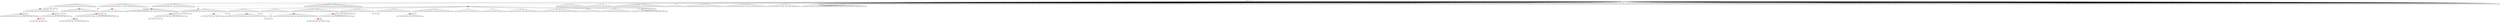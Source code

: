 digraph g {
	"64" -> "65";
	"65" [color=indianred1, style=filled, label="23"];
	"63" -> "64";
	"64" [label="39"];
	"62" -> "63";
	"63" [color=indianred1, style=filled, label="44"];
	"61" -> "62";
	"62" [label="23"];
	"55" -> "56";
	"56" [color=indianred1, style=filled, label="14"];
	"54" -> "55";
	"55" [label="29"];
	"53" -> "54";
	"54" [color=indianred1, style=filled, label="47"];
	"52" -> "53";
	"53" [label="14"];
	"52" -> "57";
	"57" [label="46"];
	"51" -> "52";
	"52" [color=indianred1, style=filled, label="11"];
	"50" -> "51";
	"51" [label="47"];
	"48" -> "49";
	"49" [color=indianred1, style=filled, label="30"];
	"47" -> "48";
	"48" [label="2"];
	"46" -> "47";
	"47" [color=indianred1, style=filled, label="18"];
	"45" -> "46";
	"46" [label="30"];
	"44" -> "45";
	"45" [color=indianred1, style=filled, label="21"];
	"43" -> "44";
	"44" [label="18"];
	"38" -> "39";
	"39" [color=indianred1, style=filled, label="43"];
	"37" -> "38";
	"38" [label="8"];
	"34" -> "35";
	"35" [label="33"];
	"33" -> "34";
	"34" [color=indianred1, style=filled, label="13"];
	"32" -> "33";
	"33" [label="12"];
	"32" -> "36";
	"36" [label="25"];
	"30" -> "31";
	"31" [color=indianred1, style=filled, label="48"];
	"29" -> "30";
	"30" [label="49"];
	"27" -> "28";
	"28" [color=indianred1, style=filled, label="50"];
	"26" -> "27";
	"27" [label="28"];
	"24" -> "25";
	"25" [label="10"];
	"22" -> "23";
	"23" [color=indianred1, style=filled, label="34"];
	"22" -> "24";
	"24" [label="6"];
	"21" -> "22";
	"22" [label="17"];
	"19" -> "20";
	"20" [color=indianred1, style=filled, label="36"];
	"18" -> "19";
	"19" [label="41"];
	"17" -> "18";
	"18" [color=indianred1, style=filled, label="20"];
	"16" -> "17";
	"17" [label="36"];
	"9" -> "10";
	"10" [label="5"];
	"6" -> "7";
	"7" [color=indianred1, style=filled, label="45"];
	"5" -> "6";
	"6" [label="35"];
	"3" -> "4";
	"4" [label="24"];
	"3" -> "5";
	"5" [label="45"];
	"3" -> "8";
	"8" [label="19"];
	"3" -> "9";
	"9" [label="26"];
	"3" -> "11";
	"11" [label="16"];
	"3" -> "12";
	"12" [label="40"];
	"3" -> "13";
	"13" [label="32"];
	"3" -> "14";
	"14" [label="38"];
	"3" -> "15";
	"15" [label="1"];
	"3" -> "16";
	"16" [label="20"];
	"3" -> "21";
	"21" [label="34"];
	"3" -> "26";
	"26" [label="50"];
	"3" -> "29";
	"29" [label="48"];
	"3" -> "32";
	"32" [label="13"];
	"1" -> "2";
	"2" [label="31"];
	"1" -> "3";
	"3" [color=indianred1, style=filled, label="22"];
	"0" -> "1";
	"1" [label="22"];
	"0" -> "37";
	"37" [label="43"];
	"0" -> "40";
	"40" [label="4"];
	"0" -> "41";
	"41" [label="3"];
	"0" -> "42";
	"42" [label="9"];
	"0" -> "43";
	"43" [label="21"];
	"0" -> "50";
	"50" [label="11"];
	"0" -> "58";
	"58" [label="27"];
	"0" -> "59";
	"59" [label="42"];
	"0" -> "60";
	"60" [label="15"];
	"0" -> "61";
	"61" [label="44"];
	"0" -> "66";
	"66" [label="7"];
	"0" -> "67";
	"67" [label="37"];
	"0" [label="germline"];
	"0" -> "cell1";
	"cell1" [shape=box];
	"0" -> "cell2";
	"cell2" [shape=box];
	"27" -> "cell3";
	"cell3" [shape=box];
	"20" -> "cell4";
	"cell4" [shape=box];
	"33" -> "cell5";
	"cell5" [shape=box];
	"0" -> "cell6";
	"cell6" [shape=box];
	"63" -> "cell7";
	"cell7" [shape=box];
	"0" -> "cell8";
	"cell8" [shape=box];
	"1" -> "cell9";
	"cell9" [shape=box];
	"66" -> "cell10";
	"cell10" [shape=box];
	"0" -> "cell11";
	"cell11" [shape=box];
	"0" -> "cell12";
	"cell12" [shape=box];
	"10" -> "cell13";
	"cell13" [shape=box];
	"0" -> "cell14";
	"cell14" [shape=box];
	"50" -> "cell15";
	"cell15" [shape=box];
	"0" -> "cell16";
	"cell16" [shape=box];
	"18" -> "cell17";
	"cell17" [shape=box];
	"0" -> "cell18";
	"cell18" [shape=box];
	"41" -> "cell19";
	"cell19" [shape=box];
	"39" -> "cell20";
	"cell20" [shape=box];
	"49" -> "cell21";
	"cell21" [shape=box];
	"0" -> "cell22";
	"cell22" [shape=box];
	"0" -> "cell23";
	"cell23" [shape=box];
	"0" -> "cell24";
	"cell24" [shape=box];
	"0" -> "cell25";
	"cell25" [shape=box];
	"0" -> "cell26";
	"cell26" [shape=box];
	"37" -> "cell27";
	"cell27" [shape=box];
	"55" -> "cell28";
	"cell28" [shape=box];
	"17" -> "cell29";
	"cell29" [shape=box];
	"0" -> "cell30";
	"cell30" [shape=box];
	"45" -> "cell31";
	"cell31" [shape=box];
	"54" -> "cell32";
	"cell32" [shape=box];
	"0" -> "cell33";
	"cell33" [shape=box];
	"28" -> "cell34";
	"cell34" [shape=box];
	"62" -> "cell35";
	"cell35" [shape=box];
	"43" -> "cell36";
	"cell36" [shape=box];
	"59" -> "cell37";
	"cell37" [shape=box];
	"23" -> "cell38";
	"cell38" [shape=box];
	"12" -> "cell39";
	"cell39" [shape=box];
	"0" -> "cell40";
	"cell40" [shape=box];
	"31" -> "cell41";
	"cell41" [shape=box];
	"29" -> "cell42";
	"cell42" [shape=box];
	"39" -> "cell43";
	"cell43" [shape=box];
	"0" -> "cell44";
	"cell44" [shape=box];
	"0" -> "cell45";
	"cell45" [shape=box];
	"0" -> "cell46";
	"cell46" [shape=box];
	"0" -> "cell47";
	"cell47" [shape=box];
	"66" -> "cell48";
	"cell48" [shape=box];
	"0" -> "cell49";
	"cell49" [shape=box];
	"11" -> "cell50";
	"cell50" [shape=box];
	"39" -> "cell51";
	"cell51" [shape=box];
	"10" -> "cell52";
	"cell52" [shape=box];
	"39" -> "cell53";
	"cell53" [shape=box];
	"0" -> "cell54";
	"cell54" [shape=box];
	"14" -> "cell55";
	"cell55" [shape=box];
	"15" -> "cell56";
	"cell56" [shape=box];
	"66" -> "cell57";
	"cell57" [shape=box];
	"0" -> "cell58";
	"cell58" [shape=box];
	"52" -> "cell59";
	"cell59" [shape=box];
	"0" -> "cell60";
	"cell60" [shape=box];
	"0" -> "cell61";
	"cell61" [shape=box];
	"65" -> "cell62";
	"cell62" [shape=box];
	"13" -> "cell63";
	"cell63" [shape=box];
	"40" -> "cell64";
	"cell64" [shape=box];
	"31" -> "cell65";
	"cell65" [shape=box];
	"0" -> "cell66";
	"cell66" [shape=box];
	"1" -> "cell67";
	"cell67" [shape=box];
	"0" -> "cell68";
	"cell68" [shape=box];
	"11" -> "cell69";
	"cell69" [shape=box];
	"52" -> "cell70";
	"cell70" [shape=box];
	"0" -> "cell71";
	"cell71" [shape=box];
	"29" -> "cell72";
	"cell72" [shape=box];
	"67" -> "cell73";
	"cell73" [shape=box];
	"0" -> "cell74";
	"cell74" [shape=box];
	"34" -> "cell75";
	"cell75" [shape=box];
	"0" -> "cell76";
	"cell76" [shape=box];
	"0" -> "cell77";
	"cell77" [shape=box];
	"0" -> "cell78";
	"cell78" [shape=box];
	"7" -> "cell79";
	"cell79" [shape=box];
	"0" -> "cell80";
	"cell80" [shape=box];
	"1" -> "cell81";
	"cell81" [shape=box];
	"16" -> "cell82";
	"cell82" [shape=box];
	"28" -> "cell83";
	"cell83" [shape=box];
	"0" -> "cell84";
	"cell84" [shape=box];
	"0" -> "cell85";
	"cell85" [shape=box];
	"65" -> "cell86";
	"cell86" [shape=box];
	"0" -> "cell87";
	"cell87" [shape=box];
	"12" -> "cell88";
	"cell88" [shape=box];
	"0" -> "cell89";
	"cell89" [shape=box];
	"0" -> "cell90";
	"cell90" [shape=box];
	"0" -> "cell91";
	"cell91" [shape=box];
	"0" -> "cell92";
	"cell92" [shape=box];
	"0" -> "cell93";
	"cell93" [shape=box];
	"0" -> "cell94";
	"cell94" [shape=box];
	"42" -> "cell95";
	"cell95" [shape=box];
	"0" -> "cell96";
	"cell96" [shape=box];
	"0" -> "cell97";
	"cell97" [shape=box];
	"15" -> "cell98";
	"cell98" [shape=box];
	"47" -> "cell99";
	"cell99" [shape=box];
	"10" -> "cell100";
	"cell100" [shape=box];
	"0" -> "cell101";
	"cell101" [shape=box];
	"9" -> "cell102";
	"cell102" [shape=box];
	"20" -> "cell103";
	"cell103" [shape=box];
	"39" -> "cell104";
	"cell104" [shape=box];
	"56" -> "cell105";
	"cell105" [shape=box];
	"13" -> "cell106";
	"cell106" [shape=box];
	"43" -> "cell107";
	"cell107" [shape=box];
	"21" -> "cell108";
	"cell108" [shape=box];
	"0" -> "cell109";
	"cell109" [shape=box];
	"0" -> "cell110";
	"cell110" [shape=box];
	"40" -> "cell111";
	"cell111" [shape=box];
	"42" -> "cell112";
	"cell112" [shape=box];
	"5" -> "cell113";
	"cell113" [shape=box];
	"15" -> "cell114";
	"cell114" [shape=box];
	"61" -> "cell115";
	"cell115" [shape=box];
	"60" -> "cell116";
	"cell116" [shape=box];
	"0" -> "cell117";
	"cell117" [shape=box];
	"0" -> "cell118";
	"cell118" [shape=box];
	"15" -> "cell119";
	"cell119" [shape=box];
	"0" -> "cell120";
	"cell120" [shape=box];
	"0" -> "cell121";
	"cell121" [shape=box];
	"0" -> "cell122";
	"cell122" [shape=box];
	"26" -> "cell123";
	"cell123" [shape=box];
	"66" -> "cell124";
	"cell124" [shape=box];
	"0" -> "cell125";
	"cell125" [shape=box];
	"0" -> "cell126";
	"cell126" [shape=box];
	"0" -> "cell127";
	"cell127" [shape=box];
	"41" -> "cell128";
	"cell128" [shape=box];
	"28" -> "cell129";
	"cell129" [shape=box];
	"0" -> "cell130";
	"cell130" [shape=box];
	"35" -> "cell131";
	"cell131" [shape=box];
	"0" -> "cell132";
	"cell132" [shape=box];
	"63" -> "cell133";
	"cell133" [shape=box];
	"0" -> "cell134";
	"cell134" [shape=box];
	"0" -> "cell135";
	"cell135" [shape=box];
	"42" -> "cell136";
	"cell136" [shape=box];
	"0" -> "cell137";
	"cell137" [shape=box];
	"0" -> "cell138";
	"cell138" [shape=box];
	"37" -> "cell139";
	"cell139" [shape=box];
	"28" -> "cell140";
	"cell140" [shape=box];
	"26" -> "cell141";
	"cell141" [shape=box];
	"21" -> "cell142";
	"cell142" [shape=box];
	"62" -> "cell143";
	"cell143" [shape=box];
	"6" -> "cell144";
	"cell144" [shape=box];
	"2" -> "cell145";
	"cell145" [shape=box];
	"0" -> "cell146";
	"cell146" [shape=box];
	"0" -> "cell147";
	"cell147" [shape=box];
	"41" -> "cell148";
	"cell148" [shape=box];
	"0" -> "cell149";
	"cell149" [shape=box];
	"14" -> "cell150";
	"cell150" [shape=box];
	"0" -> "cell151";
	"cell151" [shape=box];
	"44" -> "cell152";
	"cell152" [shape=box];
	"0" -> "cell153";
	"cell153" [shape=box];
	"0" -> "cell154";
	"cell154" [shape=box];
	"0" -> "cell155";
	"cell155" [shape=box];
	"67" -> "cell156";
	"cell156" [shape=box];
	"0" -> "cell157";
	"cell157" [shape=box];
	"17" -> "cell158";
	"cell158" [shape=box];
	"0" -> "cell159";
	"cell159" [shape=box];
	"0" -> "cell160";
	"cell160" [shape=box];
	"67" -> "cell161";
	"cell161" [shape=box];
	"0" -> "cell162";
	"cell162" [shape=box];
	"0" -> "cell163";
	"cell163" [shape=box];
	"23" -> "cell164";
	"cell164" [shape=box];
	"50" -> "cell165";
	"cell165" [shape=box];
	"0" -> "cell166";
	"cell166" [shape=box];
	"0" -> "cell167";
	"cell167" [shape=box];
	"0" -> "cell168";
	"cell168" [shape=box];
	"36" -> "cell169";
	"cell169" [shape=box];
	"0" -> "cell170";
	"cell170" [shape=box];
	"0" -> "cell171";
	"cell171" [shape=box];
	"0" -> "cell172";
	"cell172" [shape=box];
	"43" -> "cell173";
	"cell173" [shape=box];
	"0" -> "cell174";
	"cell174" [shape=box];
	"0" -> "cell175";
	"cell175" [shape=box];
	"0" -> "cell176";
	"cell176" [shape=box];
	"21" -> "cell177";
	"cell177" [shape=box];
	"5" -> "cell178";
	"cell178" [shape=box];
	"0" -> "cell179";
	"cell179" [shape=box];
	"15" -> "cell180";
	"cell180" [shape=box];
	"0" -> "cell181";
	"cell181" [shape=box];
	"0" -> "cell182";
	"cell182" [shape=box];
	"58" -> "cell183";
	"cell183" [shape=box];
	"59" -> "cell184";
	"cell184" [shape=box];
	"0" -> "cell185";
	"cell185" [shape=box];
	"16" -> "cell186";
	"cell186" [shape=box];
	"28" -> "cell187";
	"cell187" [shape=box];
	"60" -> "cell188";
	"cell188" [shape=box];
	"0" -> "cell189";
	"cell189" [shape=box];
	"0" -> "cell190";
	"cell190" [shape=box];
	"1" -> "cell191";
	"cell191" [shape=box];
	"37" -> "cell192";
	"cell192" [shape=box];
	"36" -> "cell193";
	"cell193" [shape=box];
	"0" -> "cell194";
	"cell194" [shape=box];
	"42" -> "cell195";
	"cell195" [shape=box];
	"0" -> "cell196";
	"cell196" [shape=box];
	"0" -> "cell197";
	"cell197" [shape=box];
	"37" -> "cell198";
	"cell198" [shape=box];
	"0" -> "cell199";
	"cell199" [shape=box];
	"0" -> "cell200";
	"cell200" [shape=box];
	"0" -> "cell201";
	"cell201" [shape=box];
	"7" -> "cell202";
	"cell202" [shape=box];
	"48" -> "cell203";
	"cell203" [shape=box];
	"55" -> "cell204";
	"cell204" [shape=box];
	"0" -> "cell205";
	"cell205" [shape=box];
	"0" -> "cell206";
	"cell206" [shape=box];
	"61" -> "cell207";
	"cell207" [shape=box];
	"37" -> "cell208";
	"cell208" [shape=box];
	"0" -> "cell209";
	"cell209" [shape=box];
	"32" -> "cell210";
	"cell210" [shape=box];
	"0" -> "cell211";
	"cell211" [shape=box];
	"0" -> "cell212";
	"cell212" [shape=box];
	"0" -> "cell213";
	"cell213" [shape=box];
	"0" -> "cell214";
	"cell214" [shape=box];
	"0" -> "cell215";
	"cell215" [shape=box];
	"50" -> "cell216";
	"cell216" [shape=box];
	"50" -> "cell217";
	"cell217" [shape=box];
	"0" -> "cell218";
	"cell218" [shape=box];
	"0" -> "cell219";
	"cell219" [shape=box];
	"0" -> "cell220";
	"cell220" [shape=box];
	"0" -> "cell221";
	"cell221" [shape=box];
	"0" -> "cell222";
	"cell222" [shape=box];
	"0" -> "cell223";
	"cell223" [shape=box];
	"35" -> "cell224";
	"cell224" [shape=box];
	"0" -> "cell225";
	"cell225" [shape=box];
	"13" -> "cell226";
	"cell226" [shape=box];
	"0" -> "cell227";
	"cell227" [shape=box];
	"0" -> "cell228";
	"cell228" [shape=box];
	"0" -> "cell229";
	"cell229" [shape=box];
	"0" -> "cell230";
	"cell230" [shape=box];
	"16" -> "cell231";
	"cell231" [shape=box];
	"60" -> "cell232";
	"cell232" [shape=box];
	"0" -> "cell233";
	"cell233" [shape=box];
	"0" -> "cell234";
	"cell234" [shape=box];
	"0" -> "cell235";
	"cell235" [shape=box];
	"59" -> "cell236";
	"cell236" [shape=box];
	"0" -> "cell237";
	"cell237" [shape=box];
	"47" -> "cell238";
	"cell238" [shape=box];
	"0" -> "cell239";
	"cell239" [shape=box];
	"54" -> "cell240";
	"cell240" [shape=box];
	"45" -> "cell241";
	"cell241" [shape=box];
	"12" -> "cell242";
	"cell242" [shape=box];
	"4" -> "cell243";
	"cell243" [shape=box];
	"0" -> "cell244";
	"cell244" [shape=box];
	"0" -> "cell245";
	"cell245" [shape=box];
	"28" -> "cell246";
	"cell246" [shape=box];
	"15" -> "cell247";
	"cell247" [shape=box];
	"0" -> "cell248";
	"cell248" [shape=box];
	"0" -> "cell249";
	"cell249" [shape=box];
	"0" -> "cell250";
	"cell250" [shape=box];
	"21" -> "cell251";
	"cell251" [shape=box];
	"1" -> "cell252";
	"cell252" [shape=box];
	"66" -> "cell253";
	"cell253" [shape=box];
	"23" -> "cell254";
	"cell254" [shape=box];
	"40" -> "cell255";
	"cell255" [shape=box];
	"4" -> "cell256";
	"cell256" [shape=box];
	"0" -> "cell257";
	"cell257" [shape=box];
	"0" -> "cell258";
	"cell258" [shape=box];
	"65" -> "cell259";
	"cell259" [shape=box];
	"0" -> "cell260";
	"cell260" [shape=box];
	"28" -> "cell261";
	"cell261" [shape=box];
	"0" -> "cell262";
	"cell262" [shape=box];
	"20" -> "cell263";
	"cell263" [shape=box];
	"37" -> "cell264";
	"cell264" [shape=box];
	"34" -> "cell265";
	"cell265" [shape=box];
	"2" -> "cell266";
	"cell266" [shape=box];
	"40" -> "cell267";
	"cell267" [shape=box];
	"11" -> "cell268";
	"cell268" [shape=box];
	"26" -> "cell269";
	"cell269" [shape=box];
	"0" -> "cell270";
	"cell270" [shape=box];
	"67" -> "cell271";
	"cell271" [shape=box];
	"0" -> "cell272";
	"cell272" [shape=box];
	"16" -> "cell273";
	"cell273" [shape=box];
	"0" -> "cell274";
	"cell274" [shape=box];
	"41" -> "cell275";
	"cell275" [shape=box];
	"0" -> "cell276";
	"cell276" [shape=box];
	"31" -> "cell277";
	"cell277" [shape=box];
	"54" -> "cell278";
	"cell278" [shape=box];
	"0" -> "cell279";
	"cell279" [shape=box];
	"0" -> "cell280";
	"cell280" [shape=box];
	"32" -> "cell281";
	"cell281" [shape=box];
	"21" -> "cell282";
	"cell282" [shape=box];
	"0" -> "cell283";
	"cell283" [shape=box];
	"54" -> "cell284";
	"cell284" [shape=box];
	"0" -> "cell285";
	"cell285" [shape=box];
	"0" -> "cell286";
	"cell286" [shape=box];
	"47" -> "cell287";
	"cell287" [shape=box];
	"50" -> "cell288";
	"cell288" [shape=box];
	"0" -> "cell289";
	"cell289" [shape=box];
	"32" -> "cell290";
	"cell290" [shape=box];
	"15" -> "cell291";
	"cell291" [shape=box];
	"0" -> "cell292";
	"cell292" [shape=box];
	"34" -> "cell293";
	"cell293" [shape=box];
	"47" -> "cell294";
	"cell294" [shape=box];
	"0" -> "cell295";
	"cell295" [shape=box];
	"32" -> "cell296";
	"cell296" [shape=box];
	"0" -> "cell297";
	"cell297" [shape=box];
	"0" -> "cell298";
	"cell298" [shape=box];
	"0" -> "cell299";
	"cell299" [shape=box];
	"28" -> "cell300";
	"cell300" [shape=box];
	"0" -> "cell301";
	"cell301" [shape=box];
	"0" -> "cell302";
	"cell302" [shape=box];
	"0" -> "cell303";
	"cell303" [shape=box];
	"57" -> "cell304";
	"cell304" [shape=box];
	"2" -> "cell305";
	"cell305" [shape=box];
	"37" -> "cell306";
	"cell306" [shape=box];
	"0" -> "cell307";
	"cell307" [shape=box];
	"0" -> "cell308";
	"cell308" [shape=box];
	"0" -> "cell309";
	"cell309" [shape=box];
	"0" -> "cell310";
	"cell310" [shape=box];
	"0" -> "cell311";
	"cell311" [shape=box];
	"0" -> "cell312";
	"cell312" [shape=box];
	"9" -> "cell313";
	"cell313" [shape=box];
	"0" -> "cell314";
	"cell314" [shape=box];
	"47" -> "cell315";
	"cell315" [shape=box];
	"0" -> "cell316";
	"cell316" [shape=box];
	"61" -> "cell317";
	"cell317" [shape=box];
	"63" -> "cell318";
	"cell318" [shape=box];
	"0" -> "cell319";
	"cell319" [shape=box];
	"33" -> "cell320";
	"cell320" [shape=box];
	"0" -> "cell321";
	"cell321" [shape=box];
	"0" -> "cell322";
	"cell322" [shape=box];
	"0" -> "cell323";
	"cell323" [shape=box];
	"30" -> "cell324";
	"cell324" [shape=box];
	"0" -> "cell325";
	"cell325" [shape=box];
	"0" -> "cell326";
	"cell326" [shape=box];
	"63" -> "cell327";
	"cell327" [shape=box];
	"65" -> "cell328";
	"cell328" [shape=box];
	"0" -> "cell329";
	"cell329" [shape=box];
	"0" -> "cell330";
	"cell330" [shape=box];
	"41" -> "cell331";
	"cell331" [shape=box];
	"66" -> "cell332";
	"cell332" [shape=box];
	"16" -> "cell333";
	"cell333" [shape=box];
	"21" -> "cell334";
	"cell334" [shape=box];
	"0" -> "cell335";
	"cell335" [shape=box];
	"0" -> "cell336";
	"cell336" [shape=box];
	"0" -> "cell337";
	"cell337" [shape=box];
	"0" -> "cell338";
	"cell338" [shape=box];
	"58" -> "cell339";
	"cell339" [shape=box];
	"8" -> "cell340";
	"cell340" [shape=box];
	"0" -> "cell341";
	"cell341" [shape=box];
	"0" -> "cell342";
	"cell342" [shape=box];
	"0" -> "cell343";
	"cell343" [shape=box];
	"43" -> "cell344";
	"cell344" [shape=box];
	"0" -> "cell345";
	"cell345" [shape=box];
	"0" -> "cell346";
	"cell346" [shape=box];
	"0" -> "cell347";
	"cell347" [shape=box];
	"0" -> "cell348";
	"cell348" [shape=box];
	"0" -> "cell349";
	"cell349" [shape=box];
	"8" -> "cell350";
	"cell350" [shape=box];
	"15" -> "cell351";
	"cell351" [shape=box];
	"0" -> "cell352";
	"cell352" [shape=box];
	"65" -> "cell353";
	"cell353" [shape=box];
	"0" -> "cell354";
	"cell354" [shape=box];
	"0" -> "cell355";
	"cell355" [shape=box];
	"0" -> "cell356";
	"cell356" [shape=box];
	"0" -> "cell357";
	"cell357" [shape=box];
	"5" -> "cell358";
	"cell358" [shape=box];
	"12" -> "cell359";
	"cell359" [shape=box];
	"7" -> "cell360";
	"cell360" [shape=box];
	"0" -> "cell361";
	"cell361" [shape=box];
	"45" -> "cell362";
	"cell362" [shape=box];
	"20" -> "cell363";
	"cell363" [shape=box];
	"14" -> "cell364";
	"cell364" [shape=box];
	"7" -> "cell365";
	"cell365" [shape=box];
	"52" -> "cell366";
	"cell366" [shape=box];
	"61" -> "cell367";
	"cell367" [shape=box];
	"47" -> "cell368";
	"cell368" [shape=box];
	"58" -> "cell369";
	"cell369" [shape=box];
	"0" -> "cell370";
	"cell370" [shape=box];
	"0" -> "cell371";
	"cell371" [shape=box];
	"16" -> "cell372";
	"cell372" [shape=box];
	"0" -> "cell373";
	"cell373" [shape=box];
	"37" -> "cell374";
	"cell374" [shape=box];
	"0" -> "cell375";
	"cell375" [shape=box];
	"0" -> "cell376";
	"cell376" [shape=box];
	"0" -> "cell377";
	"cell377" [shape=box];
	"0" -> "cell378";
	"cell378" [shape=box];
	"0" -> "cell379";
	"cell379" [shape=box];
	"0" -> "cell380";
	"cell380" [shape=box];
	"5" -> "cell381";
	"cell381" [shape=box];
	"0" -> "cell382";
	"cell382" [shape=box];
	"21" -> "cell383";
	"cell383" [shape=box];
	"0" -> "cell384";
	"cell384" [shape=box];
	"23" -> "cell385";
	"cell385" [shape=box];
	"5" -> "cell386";
	"cell386" [shape=box];
	"0" -> "cell387";
	"cell387" [shape=box];
	"0" -> "cell388";
	"cell388" [shape=box];
	"5" -> "cell389";
	"cell389" [shape=box];
	"61" -> "cell390";
	"cell390" [shape=box];
	"0" -> "cell391";
	"cell391" [shape=box];
	"0" -> "cell392";
	"cell392" [shape=box];
	"0" -> "cell393";
	"cell393" [shape=box];
	"0" -> "cell394";
	"cell394" [shape=box];
	"0" -> "cell395";
	"cell395" [shape=box];
	"14" -> "cell396";
	"cell396" [shape=box];
	"0" -> "cell397";
	"cell397" [shape=box];
	"0" -> "cell398";
	"cell398" [shape=box];
	"32" -> "cell399";
	"cell399" [shape=box];
	"0" -> "cell400";
	"cell400" [shape=box];
	"0" -> "cell401";
	"cell401" [shape=box];
	"46" -> "cell402";
	"cell402" [shape=box];
	"28" -> "cell403";
	"cell403" [shape=box];
	"37" -> "cell404";
	"cell404" [shape=box];
	"0" -> "cell405";
	"cell405" [shape=box];
	"39" -> "cell406";
	"cell406" [shape=box];
	"0" -> "cell407";
	"cell407" [shape=box];
	"0" -> "cell408";
	"cell408" [shape=box];
	"0" -> "cell409";
	"cell409" [shape=box];
	"0" -> "cell410";
	"cell410" [shape=box];
	"0" -> "cell411";
	"cell411" [shape=box];
	"0" -> "cell412";
	"cell412" [shape=box];
	"56" -> "cell413";
	"cell413" [shape=box];
	"14" -> "cell414";
	"cell414" [shape=box];
	"0" -> "cell415";
	"cell415" [shape=box];
	"0" -> "cell416";
	"cell416" [shape=box];
	"0" -> "cell417";
	"cell417" [shape=box];
	"0" -> "cell418";
	"cell418" [shape=box];
	"0" -> "cell419";
	"cell419" [shape=box];
	"64" -> "cell420";
	"cell420" [shape=box];
	"0" -> "cell421";
	"cell421" [shape=box];
	"0" -> "cell422";
	"cell422" [shape=box];
	"0" -> "cell423";
	"cell423" [shape=box];
	"0" -> "cell424";
	"cell424" [shape=box];
	"0" -> "cell425";
	"cell425" [shape=box];
	"0" -> "cell426";
	"cell426" [shape=box];
	"0" -> "cell427";
	"cell427" [shape=box];
	"0" -> "cell428";
	"cell428" [shape=box];
	"0" -> "cell429";
	"cell429" [shape=box];
	"0" -> "cell430";
	"cell430" [shape=box];
	"0" -> "cell431";
	"cell431" [shape=box];
	"39" -> "cell432";
	"cell432" [shape=box];
	"0" -> "cell433";
	"cell433" [shape=box];
	"59" -> "cell434";
	"cell434" [shape=box];
	"33" -> "cell435";
	"cell435" [shape=box];
	"23" -> "cell436";
	"cell436" [shape=box];
	"50" -> "cell437";
	"cell437" [shape=box];
	"38" -> "cell438";
	"cell438" [shape=box];
	"0" -> "cell439";
	"cell439" [shape=box];
	"16" -> "cell440";
	"cell440" [shape=box];
	"0" -> "cell441";
	"cell441" [shape=box];
	"0" -> "cell442";
	"cell442" [shape=box];
	"0" -> "cell443";
	"cell443" [shape=box];
	"5" -> "cell444";
	"cell444" [shape=box];
	"0" -> "cell445";
	"cell445" [shape=box];
	"52" -> "cell446";
	"cell446" [shape=box];
	"0" -> "cell447";
	"cell447" [shape=box];
	"7" -> "cell448";
	"cell448" [shape=box];
	"41" -> "cell449";
	"cell449" [shape=box];
	"12" -> "cell450";
	"cell450" [shape=box];
	"21" -> "cell451";
	"cell451" [shape=box];
	"31" -> "cell452";
	"cell452" [shape=box];
	"25" -> "cell453";
	"cell453" [shape=box];
	"18" -> "cell454";
	"cell454" [shape=box];
	"0" -> "cell455";
	"cell455" [shape=box];
	"0" -> "cell456";
	"cell456" [shape=box];
	"52" -> "cell457";
	"cell457" [shape=box];
	"0" -> "cell458";
	"cell458" [shape=box];
	"60" -> "cell459";
	"cell459" [shape=box];
	"50" -> "cell460";
	"cell460" [shape=box];
	"61" -> "cell461";
	"cell461" [shape=box];
	"41" -> "cell462";
	"cell462" [shape=box];
	"0" -> "cell463";
	"cell463" [shape=box];
	"52" -> "cell464";
	"cell464" [shape=box];
	"0" -> "cell465";
	"cell465" [shape=box];
	"34" -> "cell466";
	"cell466" [shape=box];
	"58" -> "cell467";
	"cell467" [shape=box];
	"29" -> "cell468";
	"cell468" [shape=box];
	"8" -> "cell469";
	"cell469" [shape=box];
	"59" -> "cell470";
	"cell470" [shape=box];
	"50" -> "cell471";
	"cell471" [shape=box];
	"0" -> "cell472";
	"cell472" [shape=box];
	"29" -> "cell473";
	"cell473" [shape=box];
	"54" -> "cell474";
	"cell474" [shape=box];
	"0" -> "cell475";
	"cell475" [shape=box];
	"1" -> "cell476";
	"cell476" [shape=box];
	"0" -> "cell477";
	"cell477" [shape=box];
	"61" -> "cell478";
	"cell478" [shape=box];
	"0" -> "cell479";
	"cell479" [shape=box];
	"21" -> "cell480";
	"cell480" [shape=box];
	"0" -> "cell481";
	"cell481" [shape=box];
	"54" -> "cell482";
	"cell482" [shape=box];
	"0" -> "cell483";
	"cell483" [shape=box];
	"0" -> "cell484";
	"cell484" [shape=box];
	"5" -> "cell485";
	"cell485" [shape=box];
	"0" -> "cell486";
	"cell486" [shape=box];
	"61" -> "cell487";
	"cell487" [shape=box];
	"0" -> "cell488";
	"cell488" [shape=box];
	"0" -> "cell489";
	"cell489" [shape=box];
	"43" -> "cell490";
	"cell490" [shape=box];
	"0" -> "cell491";
	"cell491" [shape=box];
	"0" -> "cell492";
	"cell492" [shape=box];
	"62" -> "cell493";
	"cell493" [shape=box];
	"0" -> "cell494";
	"cell494" [shape=box];
	"0" -> "cell495";
	"cell495" [shape=box];
	"0" -> "cell496";
	"cell496" [shape=box];
	"0" -> "cell497";
	"cell497" [shape=box];
	"43" -> "cell498";
	"cell498" [shape=box];
	"0" -> "cell499";
	"cell499" [shape=box];
	"0" -> "cell500";
	"cell500" [shape=box];
	"0" -> "cell501";
	"cell501" [shape=box];
	"0" -> "cell502";
	"cell502" [shape=box];
	"0" -> "cell503";
	"cell503" [shape=box];
	"0" -> "cell504";
	"cell504" [shape=box];
	"58" -> "cell505";
	"cell505" [shape=box];
	"0" -> "cell506";
	"cell506" [shape=box];
	"0" -> "cell507";
	"cell507" [shape=box];
	"0" -> "cell508";
	"cell508" [shape=box];
	"0" -> "cell509";
	"cell509" [shape=box];
	"56" -> "cell510";
	"cell510" [shape=box];
	"4" -> "cell511";
	"cell511" [shape=box];
	"0" -> "cell512";
	"cell512" [shape=box];
	"56" -> "cell513";
	"cell513" [shape=box];
	"52" -> "cell514";
	"cell514" [shape=box];
	"20" -> "cell515";
	"cell515" [shape=box];
	"0" -> "cell516";
	"cell516" [shape=box];
	"0" -> "cell517";
	"cell517" [shape=box];
	"0" -> "cell518";
	"cell518" [shape=box];
	"49" -> "cell519";
	"cell519" [shape=box];
	"0" -> "cell520";
	"cell520" [shape=box];
	"65" -> "cell521";
	"cell521" [shape=box];
	"54" -> "cell522";
	"cell522" [shape=box];
	"0" -> "cell523";
	"cell523" [shape=box];
	"53" -> "cell524";
	"cell524" [shape=box];
	"53" -> "cell525";
	"cell525" [shape=box];
	"59" -> "cell526";
	"cell526" [shape=box];
	"0" -> "cell527";
	"cell527" [shape=box];
	"9" -> "cell528";
	"cell528" [shape=box];
	"11" -> "cell529";
	"cell529" [shape=box];
	"0" -> "cell530";
	"cell530" [shape=box];
	"58" -> "cell531";
	"cell531" [shape=box];
	"0" -> "cell532";
	"cell532" [shape=box];
	"0" -> "cell533";
	"cell533" [shape=box];
	"0" -> "cell534";
	"cell534" [shape=box];
	"0" -> "cell535";
	"cell535" [shape=box];
	"0" -> "cell536";
	"cell536" [shape=box];
	"5" -> "cell537";
	"cell537" [shape=box];
	"0" -> "cell538";
	"cell538" [shape=box];
	"0" -> "cell539";
	"cell539" [shape=box];
	"0" -> "cell540";
	"cell540" [shape=box];
	"4" -> "cell541";
	"cell541" [shape=box];
	"0" -> "cell542";
	"cell542" [shape=box];
	"0" -> "cell543";
	"cell543" [shape=box];
	"21" -> "cell544";
	"cell544" [shape=box];
	"0" -> "cell545";
	"cell545" [shape=box];
	"0" -> "cell546";
	"cell546" [shape=box];
	"0" -> "cell547";
	"cell547" [shape=box];
	"0" -> "cell548";
	"cell548" [shape=box];
	"42" -> "cell549";
	"cell549" [shape=box];
	"0" -> "cell550";
	"cell550" [shape=box];
	"0" -> "cell551";
	"cell551" [shape=box];
	"0" -> "cell552";
	"cell552" [shape=box];
	"0" -> "cell553";
	"cell553" [shape=box];
	"12" -> "cell554";
	"cell554" [shape=box];
	"65" -> "cell555";
	"cell555" [shape=box];
	"4" -> "cell556";
	"cell556" [shape=box];
	"0" -> "cell557";
	"cell557" [shape=box];
	"0" -> "cell558";
	"cell558" [shape=box];
	"0" -> "cell559";
	"cell559" [shape=box];
	"0" -> "cell560";
	"cell560" [shape=box];
	"58" -> "cell561";
	"cell561" [shape=box];
	"0" -> "cell562";
	"cell562" [shape=box];
	"0" -> "cell563";
	"cell563" [shape=box];
	"29" -> "cell564";
	"cell564" [shape=box];
	"50" -> "cell565";
	"cell565" [shape=box];
	"58" -> "cell566";
	"cell566" [shape=box];
	"0" -> "cell567";
	"cell567" [shape=box];
	"0" -> "cell568";
	"cell568" [shape=box];
	"66" -> "cell569";
	"cell569" [shape=box];
	"39" -> "cell570";
	"cell570" [shape=box];
	"0" -> "cell571";
	"cell571" [shape=box];
	"43" -> "cell572";
	"cell572" [shape=box];
	"0" -> "cell573";
	"cell573" [shape=box];
	"0" -> "cell574";
	"cell574" [shape=box];
	"49" -> "cell575";
	"cell575" [shape=box];
	"0" -> "cell576";
	"cell576" [shape=box];
	"0" -> "cell577";
	"cell577" [shape=box];
	"0" -> "cell578";
	"cell578" [shape=box];
	"0" -> "cell579";
	"cell579" [shape=box];
	"43" -> "cell580";
	"cell580" [shape=box];
	"0" -> "cell581";
	"cell581" [shape=box];
	"47" -> "cell582";
	"cell582" [shape=box];
	"0" -> "cell583";
	"cell583" [shape=box];
	"0" -> "cell584";
	"cell584" [shape=box];
	"0" -> "cell585";
	"cell585" [shape=box];
	"0" -> "cell586";
	"cell586" [shape=box];
	"14" -> "cell587";
	"cell587" [shape=box];
	"0" -> "cell588";
	"cell588" [shape=box];
	"0" -> "cell589";
	"cell589" [shape=box];
	"0" -> "cell590";
	"cell590" [shape=box];
	"0" -> "cell591";
	"cell591" [shape=box];
	"0" -> "cell592";
	"cell592" [shape=box];
	"39" -> "cell593";
	"cell593" [shape=box];
	"0" -> "cell594";
	"cell594" [shape=box];
	"0" -> "cell595";
	"cell595" [shape=box];
	"0" -> "cell596";
	"cell596" [shape=box];
	"4" -> "cell597";
	"cell597" [shape=box];
	"26" -> "cell598";
	"cell598" [shape=box];
	"4" -> "cell599";
	"cell599" [shape=box];
	"37" -> "cell600";
	"cell600" [shape=box];
	"44" -> "cell601";
	"cell601" [shape=box];
	"0" -> "cell602";
	"cell602" [shape=box];
	"0" -> "cell603";
	"cell603" [shape=box];
	"56" -> "cell604";
	"cell604" [shape=box];
	"15" -> "cell605";
	"cell605" [shape=box];
	"8" -> "cell606";
	"cell606" [shape=box];
	"0" -> "cell607";
	"cell607" [shape=box];
	"65" -> "cell608";
	"cell608" [shape=box];
	"49" -> "cell609";
	"cell609" [shape=box];
	"23" -> "cell610";
	"cell610" [shape=box];
	"0" -> "cell611";
	"cell611" [shape=box];
	"0" -> "cell612";
	"cell612" [shape=box];
	"0" -> "cell613";
	"cell613" [shape=box];
	"26" -> "cell614";
	"cell614" [shape=box];
	"0" -> "cell615";
	"cell615" [shape=box];
	"27" -> "cell616";
	"cell616" [shape=box];
	"0" -> "cell617";
	"cell617" [shape=box];
	"1" -> "cell618";
	"cell618" [shape=box];
	"0" -> "cell619";
	"cell619" [shape=box];
	"9" -> "cell620";
	"cell620" [shape=box];
	"32" -> "cell621";
	"cell621" [shape=box];
	"8" -> "cell622";
	"cell622" [shape=box];
	"20" -> "cell623";
	"cell623" [shape=box];
	"12" -> "cell624";
	"cell624" [shape=box];
	"66" -> "cell625";
	"cell625" [shape=box];
	"0" -> "cell626";
	"cell626" [shape=box];
	"11" -> "cell627";
	"cell627" [shape=box];
	"12" -> "cell628";
	"cell628" [shape=box];
	"13" -> "cell629";
	"cell629" [shape=box];
	"14" -> "cell630";
	"cell630" [shape=box];
	"24" -> "cell631";
	"cell631" [shape=box];
	"42" -> "cell632";
	"cell632" [shape=box];
	"0" -> "cell633";
	"cell633" [shape=box];
	"0" -> "cell634";
	"cell634" [shape=box];
	"0" -> "cell635";
	"cell635" [shape=box];
	"51" -> "cell636";
	"cell636" [shape=box];
	"63" -> "cell637";
	"cell637" [shape=box];
	"0" -> "cell638";
	"cell638" [shape=box];
	"66" -> "cell639";
	"cell639" [shape=box];
	"0" -> "cell640";
	"cell640" [shape=box];
	"67" -> "cell641";
	"cell641" [shape=box];
	"47" -> "cell642";
	"cell642" [shape=box];
	"0" -> "cell643";
	"cell643" [shape=box];
	"23" -> "cell644";
	"cell644" [shape=box];
	"0" -> "cell645";
	"cell645" [shape=box];
	"0" -> "cell646";
	"cell646" [shape=box];
	"47" -> "cell647";
	"cell647" [shape=box];
	"49" -> "cell648";
	"cell648" [shape=box];
	"0" -> "cell649";
	"cell649" [shape=box];
	"0" -> "cell650";
	"cell650" [shape=box];
	"11" -> "cell651";
	"cell651" [shape=box];
	"0" -> "cell652";
	"cell652" [shape=box];
	"29" -> "cell653";
	"cell653" [shape=box];
	"32" -> "cell654";
	"cell654" [shape=box];
	"0" -> "cell655";
	"cell655" [shape=box];
	"0" -> "cell656";
	"cell656" [shape=box];
	"9" -> "cell657";
	"cell657" [shape=box];
	"57" -> "cell658";
	"cell658" [shape=box];
	"12" -> "cell659";
	"cell659" [shape=box];
	"63" -> "cell660";
	"cell660" [shape=box];
	"40" -> "cell661";
	"cell661" [shape=box];
	"23" -> "cell662";
	"cell662" [shape=box];
	"46" -> "cell663";
	"cell663" [shape=box];
	"41" -> "cell664";
	"cell664" [shape=box];
	"0" -> "cell665";
	"cell665" [shape=box];
	"0" -> "cell666";
	"cell666" [shape=box];
	"39" -> "cell667";
	"cell667" [shape=box];
	"23" -> "cell668";
	"cell668" [shape=box];
	"43" -> "cell669";
	"cell669" [shape=box];
	"0" -> "cell670";
	"cell670" [shape=box];
	"62" -> "cell671";
	"cell671" [shape=box];
	"0" -> "cell672";
	"cell672" [shape=box];
	"54" -> "cell673";
	"cell673" [shape=box];
	"21" -> "cell674";
	"cell674" [shape=box];
	"18" -> "cell675";
	"cell675" [shape=box];
	"0" -> "cell676";
	"cell676" [shape=box];
	"32" -> "cell677";
	"cell677" [shape=box];
	"0" -> "cell678";
	"cell678" [shape=box];
	"0" -> "cell679";
	"cell679" [shape=box];
	"31" -> "cell680";
	"cell680" [shape=box];
	"0" -> "cell681";
	"cell681" [shape=box];
	"0" -> "cell682";
	"cell682" [shape=box];
	"39" -> "cell683";
	"cell683" [shape=box];
	"11" -> "cell684";
	"cell684" [shape=box];
	"16" -> "cell685";
	"cell685" [shape=box];
	"0" -> "cell686";
	"cell686" [shape=box];
	"0" -> "cell687";
	"cell687" [shape=box];
	"40" -> "cell688";
	"cell688" [shape=box];
	"23" -> "cell689";
	"cell689" [shape=box];
	"0" -> "cell690";
	"cell690" [shape=box];
	"0" -> "cell691";
	"cell691" [shape=box];
	"0" -> "cell692";
	"cell692" [shape=box];
	"59" -> "cell693";
	"cell693" [shape=box];
	"23" -> "cell694";
	"cell694" [shape=box];
	"61" -> "cell695";
	"cell695" [shape=box];
	"0" -> "cell696";
	"cell696" [shape=box];
	"0" -> "cell697";
	"cell697" [shape=box];
	"14" -> "cell698";
	"cell698" [shape=box];
	"0" -> "cell699";
	"cell699" [shape=box];
	"7" -> "cell700";
	"cell700" [shape=box];
	"20" -> "cell701";
	"cell701" [shape=box];
	"18" -> "cell702";
	"cell702" [shape=box];
	"11" -> "cell703";
	"cell703" [shape=box];
	"59" -> "cell704";
	"cell704" [shape=box];
	"59" -> "cell705";
	"cell705" [shape=box];
	"41" -> "cell706";
	"cell706" [shape=box];
	"0" -> "cell707";
	"cell707" [shape=box];
	"0" -> "cell708";
	"cell708" [shape=box];
	"26" -> "cell709";
	"cell709" [shape=box];
	"0" -> "cell710";
	"cell710" [shape=box];
	"1" -> "cell711";
	"cell711" [shape=box];
	"0" -> "cell712";
	"cell712" [shape=box];
	"7" -> "cell713";
	"cell713" [shape=box];
	"60" -> "cell714";
	"cell714" [shape=box];
	"67" -> "cell715";
	"cell715" [shape=box];
	"0" -> "cell716";
	"cell716" [shape=box];
	"16" -> "cell717";
	"cell717" [shape=box];
	"0" -> "cell718";
	"cell718" [shape=box];
	"0" -> "cell719";
	"cell719" [shape=box];
	"41" -> "cell720";
	"cell720" [shape=box];
	"0" -> "cell721";
	"cell721" [shape=box];
	"1" -> "cell722";
	"cell722" [shape=box];
	"49" -> "cell723";
	"cell723" [shape=box];
	"0" -> "cell724";
	"cell724" [shape=box];
	"23" -> "cell725";
	"cell725" [shape=box];
	"52" -> "cell726";
	"cell726" [shape=box];
	"0" -> "cell727";
	"cell727" [shape=box];
	"0" -> "cell728";
	"cell728" [shape=box];
	"0" -> "cell729";
	"cell729" [shape=box];
	"0" -> "cell730";
	"cell730" [shape=box];
	"61" -> "cell731";
	"cell731" [shape=box];
	"54" -> "cell732";
	"cell732" [shape=box];
	"37" -> "cell733";
	"cell733" [shape=box];
	"0" -> "cell734";
	"cell734" [shape=box];
	"0" -> "cell735";
	"cell735" [shape=box];
	"0" -> "cell736";
	"cell736" [shape=box];
	"39" -> "cell737";
	"cell737" [shape=box];
	"28" -> "cell738";
	"cell738" [shape=box];
	"47" -> "cell739";
	"cell739" [shape=box];
	"43" -> "cell740";
	"cell740" [shape=box];
	"61" -> "cell741";
	"cell741" [shape=box];
	"0" -> "cell742";
	"cell742" [shape=box];
	"0" -> "cell743";
	"cell743" [shape=box];
	"28" -> "cell744";
	"cell744" [shape=box];
	"0" -> "cell745";
	"cell745" [shape=box];
	"0" -> "cell746";
	"cell746" [shape=box];
	"39" -> "cell747";
	"cell747" [shape=box];
	"0" -> "cell748";
	"cell748" [shape=box];
	"0" -> "cell749";
	"cell749" [shape=box];
	"0" -> "cell750";
	"cell750" [shape=box];
	"35" -> "cell751";
	"cell751" [shape=box];
	"0" -> "cell752";
	"cell752" [shape=box];
	"0" -> "cell753";
	"cell753" [shape=box];
	"39" -> "cell754";
	"cell754" [shape=box];
	"0" -> "cell755";
	"cell755" [shape=box];
	"9" -> "cell756";
	"cell756" [shape=box];
	"35" -> "cell757";
	"cell757" [shape=box];
	"0" -> "cell758";
	"cell758" [shape=box];
	"59" -> "cell759";
	"cell759" [shape=box];
	"0" -> "cell760";
	"cell760" [shape=box];
	"37" -> "cell761";
	"cell761" [shape=box];
	"45" -> "cell762";
	"cell762" [shape=box];
	"0" -> "cell763";
	"cell763" [shape=box];
	"0" -> "cell764";
	"cell764" [shape=box];
	"60" -> "cell765";
	"cell765" [shape=box];
	"31" -> "cell766";
	"cell766" [shape=box];
	"41" -> "cell767";
	"cell767" [shape=box];
	"18" -> "cell768";
	"cell768" [shape=box];
	"19" -> "cell769";
	"cell769" [shape=box];
	"0" -> "cell770";
	"cell770" [shape=box];
	"52" -> "cell771";
	"cell771" [shape=box];
	"23" -> "cell772";
	"cell772" [shape=box];
	"0" -> "cell773";
	"cell773" [shape=box];
	"58" -> "cell774";
	"cell774" [shape=box];
	"0" -> "cell775";
	"cell775" [shape=box];
	"0" -> "cell776";
	"cell776" [shape=box];
	"0" -> "cell777";
	"cell777" [shape=box];
	"0" -> "cell778";
	"cell778" [shape=box];
	"59" -> "cell779";
	"cell779" [shape=box];
	"23" -> "cell780";
	"cell780" [shape=box];
	"1" -> "cell781";
	"cell781" [shape=box];
	"29" -> "cell782";
	"cell782" [shape=box];
	"63" -> "cell783";
	"cell783" [shape=box];
	"12" -> "cell784";
	"cell784" [shape=box];
	"0" -> "cell785";
	"cell785" [shape=box];
	"0" -> "cell786";
	"cell786" [shape=box];
	"6" -> "cell787";
	"cell787" [shape=box];
	"21" -> "cell788";
	"cell788" [shape=box];
	"41" -> "cell789";
	"cell789" [shape=box];
	"0" -> "cell790";
	"cell790" [shape=box];
	"58" -> "cell791";
	"cell791" [shape=box];
	"29" -> "cell792";
	"cell792" [shape=box];
	"50" -> "cell793";
	"cell793" [shape=box];
	"59" -> "cell794";
	"cell794" [shape=box];
	"0" -> "cell795";
	"cell795" [shape=box];
	"0" -> "cell796";
	"cell796" [shape=box];
	"28" -> "cell797";
	"cell797" [shape=box];
	"58" -> "cell798";
	"cell798" [shape=box];
	"37" -> "cell799";
	"cell799" [shape=box];
	"50" -> "cell800";
	"cell800" [shape=box];
	"41" -> "cell801";
	"cell801" [shape=box];
	"0" -> "cell802";
	"cell802" [shape=box];
	"58" -> "cell803";
	"cell803" [shape=box];
	"0" -> "cell804";
	"cell804" [shape=box];
	"0" -> "cell805";
	"cell805" [shape=box];
	"63" -> "cell806";
	"cell806" [shape=box];
	"40" -> "cell807";
	"cell807" [shape=box];
	"37" -> "cell808";
	"cell808" [shape=box];
	"21" -> "cell809";
	"cell809" [shape=box];
	"0" -> "cell810";
	"cell810" [shape=box];
	"0" -> "cell811";
	"cell811" [shape=box];
	"60" -> "cell812";
	"cell812" [shape=box];
	"39" -> "cell813";
	"cell813" [shape=box];
	"62" -> "cell814";
	"cell814" [shape=box];
	"0" -> "cell815";
	"cell815" [shape=box];
	"0" -> "cell816";
	"cell816" [shape=box];
	"43" -> "cell817";
	"cell817" [shape=box];
	"16" -> "cell818";
	"cell818" [shape=box];
	"32" -> "cell819";
	"cell819" [shape=box];
	"0" -> "cell820";
	"cell820" [shape=box];
	"50" -> "cell821";
	"cell821" [shape=box];
	"34" -> "cell822";
	"cell822" [shape=box];
	"0" -> "cell823";
	"cell823" [shape=box];
	"0" -> "cell824";
	"cell824" [shape=box];
	"41" -> "cell825";
	"cell825" [shape=box];
	"39" -> "cell826";
	"cell826" [shape=box];
	"12" -> "cell827";
	"cell827" [shape=box];
	"36" -> "cell828";
	"cell828" [shape=box];
	"64" -> "cell829";
	"cell829" [shape=box];
	"5" -> "cell830";
	"cell830" [shape=box];
	"0" -> "cell831";
	"cell831" [shape=box];
	"30" -> "cell832";
	"cell832" [shape=box];
	"59" -> "cell833";
	"cell833" [shape=box];
	"0" -> "cell834";
	"cell834" [shape=box];
	"61" -> "cell835";
	"cell835" [shape=box];
	"0" -> "cell836";
	"cell836" [shape=box];
	"0" -> "cell837";
	"cell837" [shape=box];
	"13" -> "cell838";
	"cell838" [shape=box];
	"0" -> "cell839";
	"cell839" [shape=box];
	"12" -> "cell840";
	"cell840" [shape=box];
	"0" -> "cell841";
	"cell841" [shape=box];
	"18" -> "cell842";
	"cell842" [shape=box];
	"45" -> "cell843";
	"cell843" [shape=box];
	"28" -> "cell844";
	"cell844" [shape=box];
	"0" -> "cell845";
	"cell845" [shape=box];
	"0" -> "cell846";
	"cell846" [shape=box];
	"43" -> "cell847";
	"cell847" [shape=box];
	"0" -> "cell848";
	"cell848" [shape=box];
	"0" -> "cell849";
	"cell849" [shape=box];
	"59" -> "cell850";
	"cell850" [shape=box];
	"0" -> "cell851";
	"cell851" [shape=box];
	"0" -> "cell852";
	"cell852" [shape=box];
	"0" -> "cell853";
	"cell853" [shape=box];
	"15" -> "cell854";
	"cell854" [shape=box];
	"0" -> "cell855";
	"cell855" [shape=box];
	"34" -> "cell856";
	"cell856" [shape=box];
	"0" -> "cell857";
	"cell857" [shape=box];
	"66" -> "cell858";
	"cell858" [shape=box];
	"0" -> "cell859";
	"cell859" [shape=box];
	"0" -> "cell860";
	"cell860" [shape=box];
	"0" -> "cell861";
	"cell861" [shape=box];
	"50" -> "cell862";
	"cell862" [shape=box];
	"0" -> "cell863";
	"cell863" [shape=box];
	"60" -> "cell864";
	"cell864" [shape=box];
	"47" -> "cell865";
	"cell865" [shape=box];
	"67" -> "cell866";
	"cell866" [shape=box];
	"0" -> "cell867";
	"cell867" [shape=box];
	"8" -> "cell868";
	"cell868" [shape=box];
	"0" -> "cell869";
	"cell869" [shape=box];
	"34" -> "cell870";
	"cell870" [shape=box];
	"0" -> "cell871";
	"cell871" [shape=box];
	"34" -> "cell872";
	"cell872" [shape=box];
	"0" -> "cell873";
	"cell873" [shape=box];
	"0" -> "cell874";
	"cell874" [shape=box];
	"0" -> "cell875";
	"cell875" [shape=box];
	"0" -> "cell876";
	"cell876" [shape=box];
	"0" -> "cell877";
	"cell877" [shape=box];
	"67" -> "cell878";
	"cell878" [shape=box];
	"41" -> "cell879";
	"cell879" [shape=box];
	"18" -> "cell880";
	"cell880" [shape=box];
	"0" -> "cell881";
	"cell881" [shape=box];
	"65" -> "cell882";
	"cell882" [shape=box];
	"0" -> "cell883";
	"cell883" [shape=box];
	"17" -> "cell884";
	"cell884" [shape=box];
	"47" -> "cell885";
	"cell885" [shape=box];
	"8" -> "cell886";
	"cell886" [shape=box];
	"0" -> "cell887";
	"cell887" [shape=box];
	"0" -> "cell888";
	"cell888" [shape=box];
	"0" -> "cell889";
	"cell889" [shape=box];
	"18" -> "cell890";
	"cell890" [shape=box];
	"20" -> "cell891";
	"cell891" [shape=box];
	"0" -> "cell892";
	"cell892" [shape=box];
	"61" -> "cell893";
	"cell893" [shape=box];
	"61" -> "cell894";
	"cell894" [shape=box];
	"29" -> "cell895";
	"cell895" [shape=box];
	"0" -> "cell896";
	"cell896" [shape=box];
	"23" -> "cell897";
	"cell897" [shape=box];
	"0" -> "cell898";
	"cell898" [shape=box];
	"0" -> "cell899";
	"cell899" [shape=box];
	"0" -> "cell900";
	"cell900" [shape=box];
	"14" -> "cell901";
	"cell901" [shape=box];
	"26" -> "cell902";
	"cell902" [shape=box];
	"0" -> "cell903";
	"cell903" [shape=box];
	"0" -> "cell904";
	"cell904" [shape=box];
	"52" -> "cell905";
	"cell905" [shape=box];
	"0" -> "cell906";
	"cell906" [shape=box];
	"29" -> "cell907";
	"cell907" [shape=box];
	"0" -> "cell908";
	"cell908" [shape=box];
	"0" -> "cell909";
	"cell909" [shape=box];
	"14" -> "cell910";
	"cell910" [shape=box];
	"9" -> "cell911";
	"cell911" [shape=box];
	"31" -> "cell912";
	"cell912" [shape=box];
	"0" -> "cell913";
	"cell913" [shape=box];
	"11" -> "cell914";
	"cell914" [shape=box];
	"9" -> "cell915";
	"cell915" [shape=box];
	"11" -> "cell916";
	"cell916" [shape=box];
	"47" -> "cell917";
	"cell917" [shape=box];
	"60" -> "cell918";
	"cell918" [shape=box];
	"0" -> "cell919";
	"cell919" [shape=box];
	"0" -> "cell920";
	"cell920" [shape=box];
	"0" -> "cell921";
	"cell921" [shape=box];
	"56" -> "cell922";
	"cell922" [shape=box];
	"0" -> "cell923";
	"cell923" [shape=box];
	"26" -> "cell924";
	"cell924" [shape=box];
	"32" -> "cell925";
	"cell925" [shape=box];
	"0" -> "cell926";
	"cell926" [shape=box];
	"0" -> "cell927";
	"cell927" [shape=box];
	"0" -> "cell928";
	"cell928" [shape=box];
	"0" -> "cell929";
	"cell929" [shape=box];
	"0" -> "cell930";
	"cell930" [shape=box];
	"0" -> "cell931";
	"cell931" [shape=box];
	"49" -> "cell932";
	"cell932" [shape=box];
	"0" -> "cell933";
	"cell933" [shape=box];
	"0" -> "cell934";
	"cell934" [shape=box];
	"13" -> "cell935";
	"cell935" [shape=box];
	"0" -> "cell936";
	"cell936" [shape=box];
	"40" -> "cell937";
	"cell937" [shape=box];
	"5" -> "cell938";
	"cell938" [shape=box];
	"0" -> "cell939";
	"cell939" [shape=box];
	"67" -> "cell940";
	"cell940" [shape=box];
	"63" -> "cell941";
	"cell941" [shape=box];
	"5" -> "cell942";
	"cell942" [shape=box];
	"0" -> "cell943";
	"cell943" [shape=box];
	"32" -> "cell944";
	"cell944" [shape=box];
	"0" -> "cell945";
	"cell945" [shape=box];
	"0" -> "cell946";
	"cell946" [shape=box];
	"36" -> "cell947";
	"cell947" [shape=box];
	"35" -> "cell948";
	"cell948" [shape=box];
	"25" -> "cell949";
	"cell949" [shape=box];
	"52" -> "cell950";
	"cell950" [shape=box];
	"9" -> "cell951";
	"cell951" [shape=box];
	"0" -> "cell952";
	"cell952" [shape=box];
	"52" -> "cell953";
	"cell953" [shape=box];
	"65" -> "cell954";
	"cell954" [shape=box];
	"32" -> "cell955";
	"cell955" [shape=box];
	"0" -> "cell956";
	"cell956" [shape=box];
	"0" -> "cell957";
	"cell957" [shape=box];
	"0" -> "cell958";
	"cell958" [shape=box];
	"0" -> "cell959";
	"cell959" [shape=box];
	"49" -> "cell960";
	"cell960" [shape=box];
	"47" -> "cell961";
	"cell961" [shape=box];
	"0" -> "cell962";
	"cell962" [shape=box];
	"0" -> "cell963";
	"cell963" [shape=box];
	"0" -> "cell964";
	"cell964" [shape=box];
	"0" -> "cell965";
	"cell965" [shape=box];
	"0" -> "cell966";
	"cell966" [shape=box];
	"0" -> "cell967";
	"cell967" [shape=box];
	"2" -> "cell968";
	"cell968" [shape=box];
	"67" -> "cell969";
	"cell969" [shape=box];
	"0" -> "cell970";
	"cell970" [shape=box];
	"0" -> "cell971";
	"cell971" [shape=box];
	"49" -> "cell972";
	"cell972" [shape=box];
	"0" -> "cell973";
	"cell973" [shape=box];
	"40" -> "cell974";
	"cell974" [shape=box];
	"37" -> "cell975";
	"cell975" [shape=box];
	"0" -> "cell976";
	"cell976" [shape=box];
	"0" -> "cell977";
	"cell977" [shape=box];
	"17" -> "cell978";
	"cell978" [shape=box];
	"0" -> "cell979";
	"cell979" [shape=box];
	"0" -> "cell980";
	"cell980" [shape=box];
	"37" -> "cell981";
	"cell981" [shape=box];
	"65" -> "cell982";
	"cell982" [shape=box];
	"0" -> "cell983";
	"cell983" [shape=box];
	"7" -> "cell984";
	"cell984" [shape=box];
	"31" -> "cell985";
	"cell985" [shape=box];
	"0" -> "cell986";
	"cell986" [shape=box];
	"0" -> "cell987";
	"cell987" [shape=box];
	"16" -> "cell988";
	"cell988" [shape=box];
	"60" -> "cell989";
	"cell989" [shape=box];
	"0" -> "cell990";
	"cell990" [shape=box];
	"0" -> "cell991";
	"cell991" [shape=box];
	"0" -> "cell992";
	"cell992" [shape=box];
	"41" -> "cell993";
	"cell993" [shape=box];
	"0" -> "cell994";
	"cell994" [shape=box];
	"0" -> "cell995";
	"cell995" [shape=box];
	"0" -> "cell996";
	"cell996" [shape=box];
	"0" -> "cell997";
	"cell997" [shape=box];
	"0" -> "cell998";
	"cell998" [shape=box];
	"0" -> "cell999";
	"cell999" [shape=box];
	"46" -> "cell1000";
	"cell1000" [shape=box];
	"0" -> "cell1001";
	"cell1001" [shape=box];
	"0" -> "cell1002";
	"cell1002" [shape=box];
	"0" -> "cell1003";
	"cell1003" [shape=box];
	"0" -> "cell1004";
	"cell1004" [shape=box];
	"0" -> "cell1005";
	"cell1005" [shape=box];
	"0" -> "cell1006";
	"cell1006" [shape=box];
	"66" -> "cell1007";
	"cell1007" [shape=box];
	"0" -> "cell1008";
	"cell1008" [shape=box];
	"0" -> "cell1009";
	"cell1009" [shape=box];
	"0" -> "cell1010";
	"cell1010" [shape=box];
	"0" -> "cell1011";
	"cell1011" [shape=box];
	"4" -> "cell1012";
	"cell1012" [shape=box];
	"0" -> "cell1013";
	"cell1013" [shape=box];
	"0" -> "cell1014";
	"cell1014" [shape=box];
	"0" -> "cell1015";
	"cell1015" [shape=box];
	"0" -> "cell1016";
	"cell1016" [shape=box];
	"0" -> "cell1017";
	"cell1017" [shape=box];
	"0" -> "cell1018";
	"cell1018" [shape=box];
	"65" -> "cell1019";
	"cell1019" [shape=box];
	"0" -> "cell1020";
	"cell1020" [shape=box];
	"0" -> "cell1021";
	"cell1021" [shape=box];
	"37" -> "cell1022";
	"cell1022" [shape=box];
	"54" -> "cell1023";
	"cell1023" [shape=box];
	"0" -> "cell1024";
	"cell1024" [shape=box];
	"0" -> "cell1025";
	"cell1025" [shape=box];
	"18" -> "cell1026";
	"cell1026" [shape=box];
	"0" -> "cell1027";
	"cell1027" [shape=box];
	"0" -> "cell1028";
	"cell1028" [shape=box];
	"9" -> "cell1029";
	"cell1029" [shape=box];
	"49" -> "cell1030";
	"cell1030" [shape=box];
	"5" -> "cell1031";
	"cell1031" [shape=box];
	"0" -> "cell1032";
	"cell1032" [shape=box];
	"0" -> "cell1033";
	"cell1033" [shape=box];
	"0" -> "cell1034";
	"cell1034" [shape=box];
	"32" -> "cell1035";
	"cell1035" [shape=box];
	"18" -> "cell1036";
	"cell1036" [shape=box];
	"0" -> "cell1037";
	"cell1037" [shape=box];
	"0" -> "cell1038";
	"cell1038" [shape=box];
	"0" -> "cell1039";
	"cell1039" [shape=box];
	"21" -> "cell1040";
	"cell1040" [shape=box];
	"0" -> "cell1041";
	"cell1041" [shape=box];
	"43" -> "cell1042";
	"cell1042" [shape=box];
	"0" -> "cell1043";
	"cell1043" [shape=box];
	"0" -> "cell1044";
	"cell1044" [shape=box];
	"37" -> "cell1045";
	"cell1045" [shape=box];
	"0" -> "cell1046";
	"cell1046" [shape=box];
	"18" -> "cell1047";
	"cell1047" [shape=box];
	"0" -> "cell1048";
	"cell1048" [shape=box];
	"41" -> "cell1049";
	"cell1049" [shape=box];
	"12" -> "cell1050";
	"cell1050" [shape=box];
	"17" -> "cell1051";
	"cell1051" [shape=box];
	"17" -> "cell1052";
	"cell1052" [shape=box];
	"28" -> "cell1053";
	"cell1053" [shape=box];
	"34" -> "cell1054";
	"cell1054" [shape=box];
	"60" -> "cell1055";
	"cell1055" [shape=box];
	"43" -> "cell1056";
	"cell1056" [shape=box];
	"26" -> "cell1057";
	"cell1057" [shape=box];
	"0" -> "cell1058";
	"cell1058" [shape=box];
	"32" -> "cell1059";
	"cell1059" [shape=box];
	"0" -> "cell1060";
	"cell1060" [shape=box];
	"66" -> "cell1061";
	"cell1061" [shape=box];
	"34" -> "cell1062";
	"cell1062" [shape=box];
	"0" -> "cell1063";
	"cell1063" [shape=box];
	"25" -> "cell1064";
	"cell1064" [shape=box];
	"50" -> "cell1065";
	"cell1065" [shape=box];
	"0" -> "cell1066";
	"cell1066" [shape=box];
	"0" -> "cell1067";
	"cell1067" [shape=box];
	"0" -> "cell1068";
	"cell1068" [shape=box];
	"39" -> "cell1069";
	"cell1069" [shape=box];
	"58" -> "cell1070";
	"cell1070" [shape=box];
	"4" -> "cell1071";
	"cell1071" [shape=box];
	"65" -> "cell1072";
	"cell1072" [shape=box];
	"0" -> "cell1073";
	"cell1073" [shape=box];
	"0" -> "cell1074";
	"cell1074" [shape=box];
	"0" -> "cell1075";
	"cell1075" [shape=box];
	"17" -> "cell1076";
	"cell1076" [shape=box];
	"45" -> "cell1077";
	"cell1077" [shape=box];
	"0" -> "cell1078";
	"cell1078" [shape=box];
	"0" -> "cell1079";
	"cell1079" [shape=box];
	"0" -> "cell1080";
	"cell1080" [shape=box];
	"0" -> "cell1081";
	"cell1081" [shape=box];
	"9" -> "cell1082";
	"cell1082" [shape=box];
	"37" -> "cell1083";
	"cell1083" [shape=box];
	"8" -> "cell1084";
	"cell1084" [shape=box];
	"21" -> "cell1085";
	"cell1085" [shape=box];
	"13" -> "cell1086";
	"cell1086" [shape=box];
	"50" -> "cell1087";
	"cell1087" [shape=box];
	"0" -> "cell1088";
	"cell1088" [shape=box];
	"45" -> "cell1089";
	"cell1089" [shape=box];
	"0" -> "cell1090";
	"cell1090" [shape=box];
	"2" -> "cell1091";
	"cell1091" [shape=box];
	"0" -> "cell1092";
	"cell1092" [shape=box];
	"11" -> "cell1093";
	"cell1093" [shape=box];
	"7" -> "cell1094";
	"cell1094" [shape=box];
	"15" -> "cell1095";
	"cell1095" [shape=box];
	"39" -> "cell1096";
	"cell1096" [shape=box];
	"0" -> "cell1097";
	"cell1097" [shape=box];
	"0" -> "cell1098";
	"cell1098" [shape=box];
	"63" -> "cell1099";
	"cell1099" [shape=box];
	"15" -> "cell1100";
	"cell1100" [shape=box];
	labelloc="t";
	label="Confidence score: -2140.973477";
}
